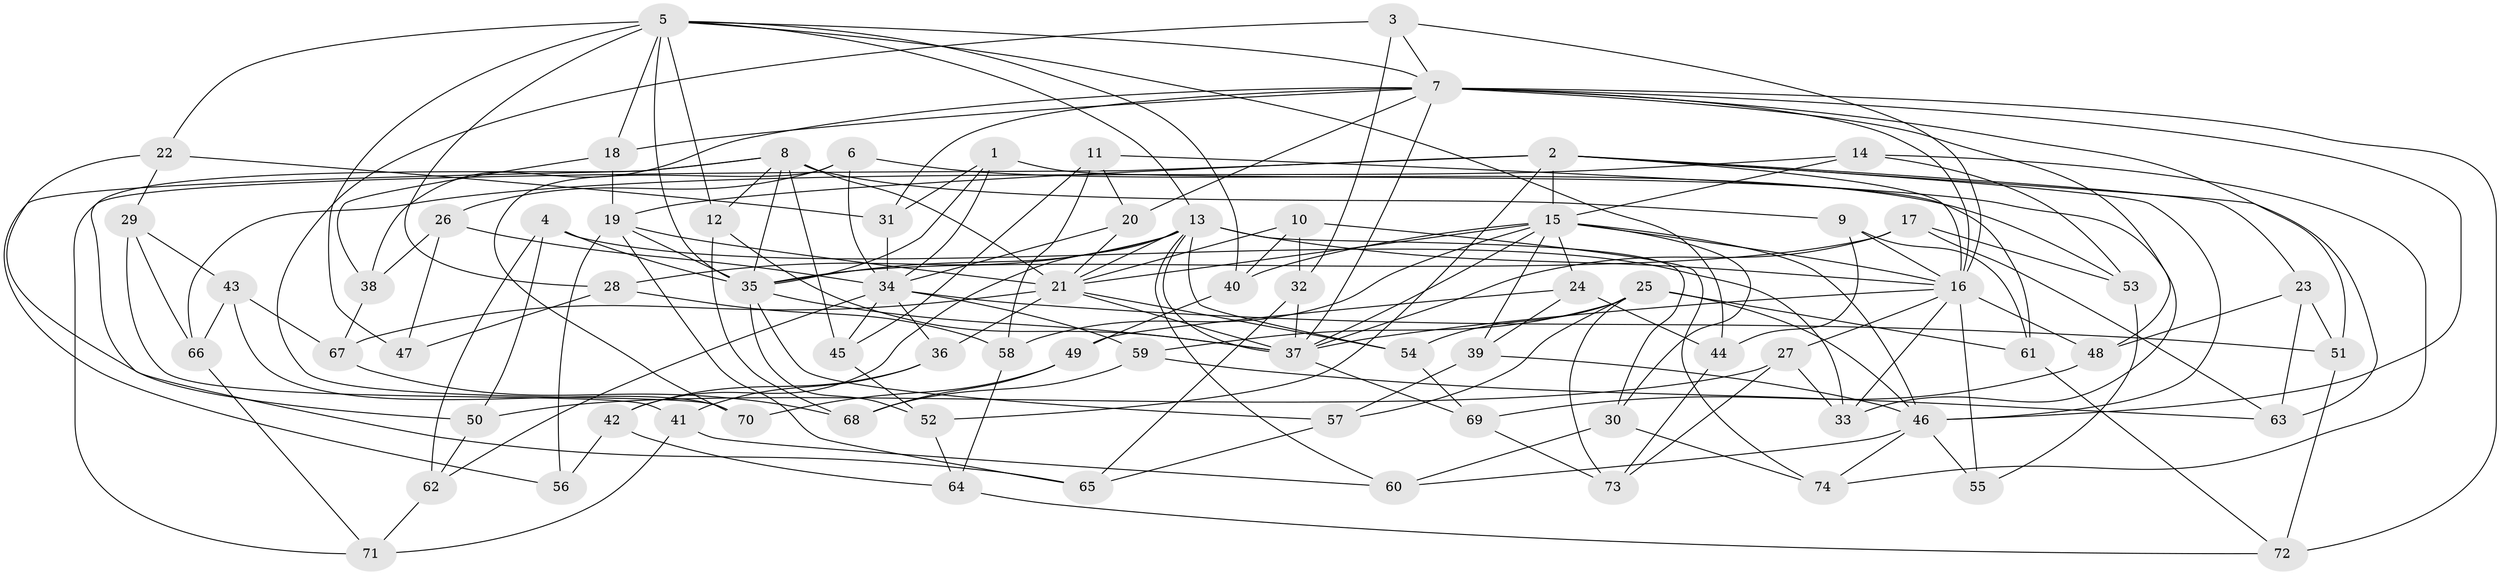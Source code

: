 // original degree distribution, {4: 1.0}
// Generated by graph-tools (version 1.1) at 2025/53/03/04/25 22:53:53]
// undirected, 74 vertices, 183 edges
graph export_dot {
  node [color=gray90,style=filled];
  1;
  2;
  3;
  4;
  5;
  6;
  7;
  8;
  9;
  10;
  11;
  12;
  13;
  14;
  15;
  16;
  17;
  18;
  19;
  20;
  21;
  22;
  23;
  24;
  25;
  26;
  27;
  28;
  29;
  30;
  31;
  32;
  33;
  34;
  35;
  36;
  37;
  38;
  39;
  40;
  41;
  42;
  43;
  44;
  45;
  46;
  47;
  48;
  49;
  50;
  51;
  52;
  53;
  54;
  55;
  56;
  57;
  58;
  59;
  60;
  61;
  62;
  63;
  64;
  65;
  66;
  67;
  68;
  69;
  70;
  71;
  72;
  73;
  74;
  1 -- 31 [weight=1.0];
  1 -- 34 [weight=1.0];
  1 -- 35 [weight=1.0];
  1 -- 61 [weight=1.0];
  2 -- 15 [weight=2.0];
  2 -- 16 [weight=1.0];
  2 -- 19 [weight=2.0];
  2 -- 23 [weight=1.0];
  2 -- 46 [weight=1.0];
  2 -- 52 [weight=1.0];
  2 -- 63 [weight=1.0];
  2 -- 71 [weight=1.0];
  3 -- 7 [weight=1.0];
  3 -- 16 [weight=1.0];
  3 -- 32 [weight=1.0];
  3 -- 70 [weight=1.0];
  4 -- 33 [weight=1.0];
  4 -- 35 [weight=1.0];
  4 -- 50 [weight=1.0];
  4 -- 62 [weight=1.0];
  5 -- 7 [weight=1.0];
  5 -- 12 [weight=1.0];
  5 -- 13 [weight=1.0];
  5 -- 18 [weight=1.0];
  5 -- 22 [weight=1.0];
  5 -- 28 [weight=1.0];
  5 -- 35 [weight=2.0];
  5 -- 40 [weight=1.0];
  5 -- 44 [weight=1.0];
  5 -- 47 [weight=2.0];
  6 -- 26 [weight=1.0];
  6 -- 34 [weight=1.0];
  6 -- 53 [weight=1.0];
  6 -- 70 [weight=1.0];
  7 -- 16 [weight=1.0];
  7 -- 18 [weight=1.0];
  7 -- 20 [weight=1.0];
  7 -- 31 [weight=1.0];
  7 -- 37 [weight=1.0];
  7 -- 38 [weight=1.0];
  7 -- 46 [weight=1.0];
  7 -- 48 [weight=1.0];
  7 -- 51 [weight=1.0];
  7 -- 72 [weight=1.0];
  8 -- 9 [weight=1.0];
  8 -- 12 [weight=1.0];
  8 -- 21 [weight=2.0];
  8 -- 35 [weight=1.0];
  8 -- 45 [weight=1.0];
  8 -- 56 [weight=1.0];
  8 -- 65 [weight=1.0];
  9 -- 16 [weight=1.0];
  9 -- 44 [weight=1.0];
  9 -- 61 [weight=1.0];
  10 -- 21 [weight=1.0];
  10 -- 32 [weight=1.0];
  10 -- 40 [weight=1.0];
  10 -- 74 [weight=1.0];
  11 -- 20 [weight=1.0];
  11 -- 33 [weight=1.0];
  11 -- 45 [weight=1.0];
  11 -- 58 [weight=1.0];
  12 -- 37 [weight=1.0];
  12 -- 68 [weight=1.0];
  13 -- 16 [weight=1.0];
  13 -- 21 [weight=1.0];
  13 -- 28 [weight=1.0];
  13 -- 30 [weight=1.0];
  13 -- 35 [weight=1.0];
  13 -- 37 [weight=1.0];
  13 -- 42 [weight=1.0];
  13 -- 54 [weight=1.0];
  13 -- 60 [weight=1.0];
  14 -- 15 [weight=1.0];
  14 -- 53 [weight=1.0];
  14 -- 66 [weight=1.0];
  14 -- 74 [weight=1.0];
  15 -- 16 [weight=1.0];
  15 -- 21 [weight=1.0];
  15 -- 24 [weight=1.0];
  15 -- 30 [weight=1.0];
  15 -- 37 [weight=1.0];
  15 -- 39 [weight=1.0];
  15 -- 40 [weight=1.0];
  15 -- 46 [weight=1.0];
  15 -- 58 [weight=1.0];
  16 -- 27 [weight=1.0];
  16 -- 33 [weight=1.0];
  16 -- 37 [weight=1.0];
  16 -- 48 [weight=1.0];
  16 -- 55 [weight=2.0];
  17 -- 35 [weight=1.0];
  17 -- 37 [weight=1.0];
  17 -- 53 [weight=1.0];
  17 -- 63 [weight=1.0];
  18 -- 19 [weight=1.0];
  18 -- 38 [weight=1.0];
  19 -- 21 [weight=1.0];
  19 -- 35 [weight=1.0];
  19 -- 56 [weight=2.0];
  19 -- 65 [weight=1.0];
  20 -- 21 [weight=1.0];
  20 -- 34 [weight=1.0];
  21 -- 36 [weight=1.0];
  21 -- 37 [weight=2.0];
  21 -- 54 [weight=1.0];
  21 -- 67 [weight=1.0];
  22 -- 29 [weight=1.0];
  22 -- 31 [weight=1.0];
  22 -- 50 [weight=1.0];
  23 -- 48 [weight=1.0];
  23 -- 51 [weight=1.0];
  23 -- 63 [weight=1.0];
  24 -- 39 [weight=1.0];
  24 -- 44 [weight=1.0];
  24 -- 49 [weight=1.0];
  25 -- 46 [weight=1.0];
  25 -- 54 [weight=1.0];
  25 -- 57 [weight=1.0];
  25 -- 59 [weight=1.0];
  25 -- 61 [weight=1.0];
  25 -- 73 [weight=1.0];
  26 -- 34 [weight=1.0];
  26 -- 38 [weight=1.0];
  26 -- 47 [weight=1.0];
  27 -- 33 [weight=1.0];
  27 -- 50 [weight=1.0];
  27 -- 73 [weight=1.0];
  28 -- 47 [weight=1.0];
  28 -- 58 [weight=1.0];
  29 -- 41 [weight=1.0];
  29 -- 43 [weight=1.0];
  29 -- 66 [weight=1.0];
  30 -- 60 [weight=1.0];
  30 -- 74 [weight=1.0];
  31 -- 34 [weight=1.0];
  32 -- 37 [weight=1.0];
  32 -- 65 [weight=1.0];
  34 -- 36 [weight=1.0];
  34 -- 45 [weight=1.0];
  34 -- 51 [weight=1.0];
  34 -- 59 [weight=1.0];
  34 -- 62 [weight=1.0];
  35 -- 37 [weight=2.0];
  35 -- 52 [weight=1.0];
  35 -- 57 [weight=1.0];
  36 -- 41 [weight=1.0];
  36 -- 42 [weight=1.0];
  37 -- 69 [weight=1.0];
  38 -- 67 [weight=1.0];
  39 -- 46 [weight=1.0];
  39 -- 57 [weight=1.0];
  40 -- 49 [weight=1.0];
  41 -- 60 [weight=1.0];
  41 -- 71 [weight=1.0];
  42 -- 56 [weight=1.0];
  42 -- 64 [weight=1.0];
  43 -- 66 [weight=1.0];
  43 -- 67 [weight=1.0];
  43 -- 70 [weight=1.0];
  44 -- 73 [weight=1.0];
  45 -- 52 [weight=1.0];
  46 -- 55 [weight=1.0];
  46 -- 60 [weight=1.0];
  46 -- 74 [weight=1.0];
  48 -- 69 [weight=1.0];
  49 -- 68 [weight=1.0];
  49 -- 70 [weight=1.0];
  50 -- 62 [weight=1.0];
  51 -- 72 [weight=1.0];
  52 -- 64 [weight=1.0];
  53 -- 55 [weight=1.0];
  54 -- 69 [weight=1.0];
  57 -- 65 [weight=1.0];
  58 -- 64 [weight=1.0];
  59 -- 63 [weight=1.0];
  59 -- 68 [weight=1.0];
  61 -- 72 [weight=1.0];
  62 -- 71 [weight=1.0];
  64 -- 72 [weight=1.0];
  66 -- 71 [weight=1.0];
  67 -- 68 [weight=1.0];
  69 -- 73 [weight=1.0];
}
